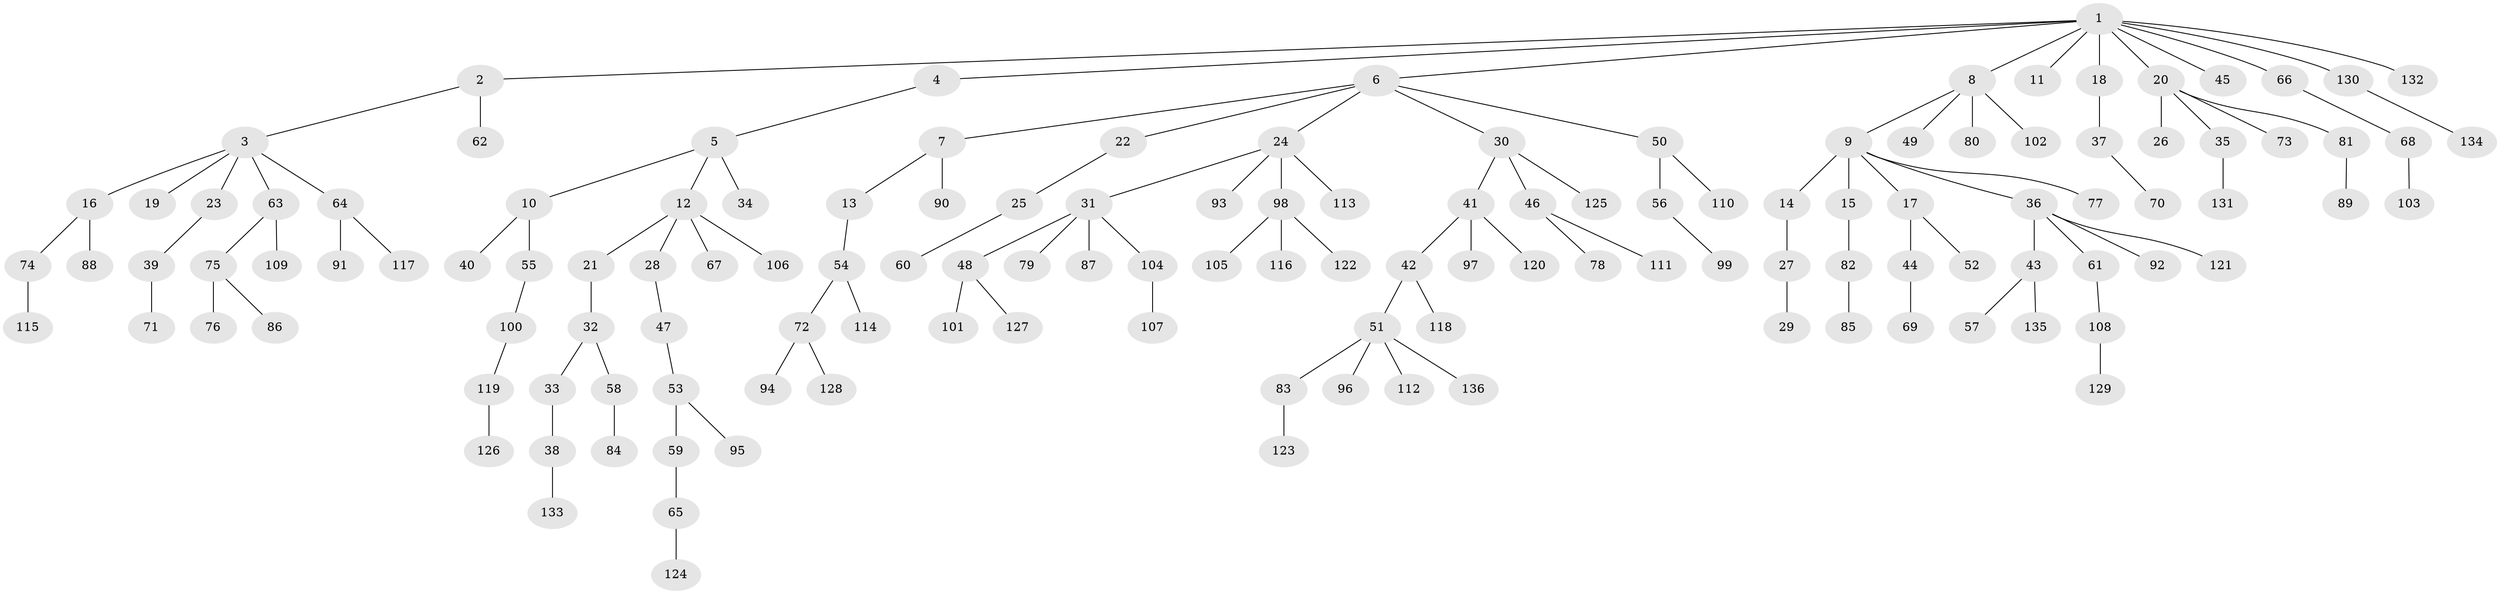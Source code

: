 // Generated by graph-tools (version 1.1) at 2025/26/03/09/25 03:26:26]
// undirected, 136 vertices, 135 edges
graph export_dot {
graph [start="1"]
  node [color=gray90,style=filled];
  1;
  2;
  3;
  4;
  5;
  6;
  7;
  8;
  9;
  10;
  11;
  12;
  13;
  14;
  15;
  16;
  17;
  18;
  19;
  20;
  21;
  22;
  23;
  24;
  25;
  26;
  27;
  28;
  29;
  30;
  31;
  32;
  33;
  34;
  35;
  36;
  37;
  38;
  39;
  40;
  41;
  42;
  43;
  44;
  45;
  46;
  47;
  48;
  49;
  50;
  51;
  52;
  53;
  54;
  55;
  56;
  57;
  58;
  59;
  60;
  61;
  62;
  63;
  64;
  65;
  66;
  67;
  68;
  69;
  70;
  71;
  72;
  73;
  74;
  75;
  76;
  77;
  78;
  79;
  80;
  81;
  82;
  83;
  84;
  85;
  86;
  87;
  88;
  89;
  90;
  91;
  92;
  93;
  94;
  95;
  96;
  97;
  98;
  99;
  100;
  101;
  102;
  103;
  104;
  105;
  106;
  107;
  108;
  109;
  110;
  111;
  112;
  113;
  114;
  115;
  116;
  117;
  118;
  119;
  120;
  121;
  122;
  123;
  124;
  125;
  126;
  127;
  128;
  129;
  130;
  131;
  132;
  133;
  134;
  135;
  136;
  1 -- 2;
  1 -- 4;
  1 -- 6;
  1 -- 8;
  1 -- 11;
  1 -- 18;
  1 -- 20;
  1 -- 45;
  1 -- 66;
  1 -- 130;
  1 -- 132;
  2 -- 3;
  2 -- 62;
  3 -- 16;
  3 -- 19;
  3 -- 23;
  3 -- 63;
  3 -- 64;
  4 -- 5;
  5 -- 10;
  5 -- 12;
  5 -- 34;
  6 -- 7;
  6 -- 22;
  6 -- 24;
  6 -- 30;
  6 -- 50;
  7 -- 13;
  7 -- 90;
  8 -- 9;
  8 -- 49;
  8 -- 80;
  8 -- 102;
  9 -- 14;
  9 -- 15;
  9 -- 17;
  9 -- 36;
  9 -- 77;
  10 -- 40;
  10 -- 55;
  12 -- 21;
  12 -- 28;
  12 -- 67;
  12 -- 106;
  13 -- 54;
  14 -- 27;
  15 -- 82;
  16 -- 74;
  16 -- 88;
  17 -- 44;
  17 -- 52;
  18 -- 37;
  20 -- 26;
  20 -- 35;
  20 -- 73;
  20 -- 81;
  21 -- 32;
  22 -- 25;
  23 -- 39;
  24 -- 31;
  24 -- 93;
  24 -- 98;
  24 -- 113;
  25 -- 60;
  27 -- 29;
  28 -- 47;
  30 -- 41;
  30 -- 46;
  30 -- 125;
  31 -- 48;
  31 -- 79;
  31 -- 87;
  31 -- 104;
  32 -- 33;
  32 -- 58;
  33 -- 38;
  35 -- 131;
  36 -- 43;
  36 -- 61;
  36 -- 92;
  36 -- 121;
  37 -- 70;
  38 -- 133;
  39 -- 71;
  41 -- 42;
  41 -- 97;
  41 -- 120;
  42 -- 51;
  42 -- 118;
  43 -- 57;
  43 -- 135;
  44 -- 69;
  46 -- 78;
  46 -- 111;
  47 -- 53;
  48 -- 101;
  48 -- 127;
  50 -- 56;
  50 -- 110;
  51 -- 83;
  51 -- 96;
  51 -- 112;
  51 -- 136;
  53 -- 59;
  53 -- 95;
  54 -- 72;
  54 -- 114;
  55 -- 100;
  56 -- 99;
  58 -- 84;
  59 -- 65;
  61 -- 108;
  63 -- 75;
  63 -- 109;
  64 -- 91;
  64 -- 117;
  65 -- 124;
  66 -- 68;
  68 -- 103;
  72 -- 94;
  72 -- 128;
  74 -- 115;
  75 -- 76;
  75 -- 86;
  81 -- 89;
  82 -- 85;
  83 -- 123;
  98 -- 105;
  98 -- 116;
  98 -- 122;
  100 -- 119;
  104 -- 107;
  108 -- 129;
  119 -- 126;
  130 -- 134;
}
